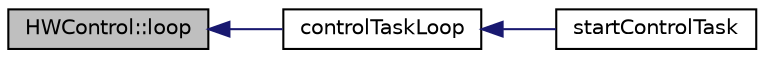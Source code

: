 digraph "HWControl::loop"
{
  edge [fontname="Helvetica",fontsize="10",labelfontname="Helvetica",labelfontsize="10"];
  node [fontname="Helvetica",fontsize="10",shape=record];
  rankdir="LR";
  Node56 [label="HWControl::loop",height=0.2,width=0.4,color="black", fillcolor="grey75", style="filled", fontcolor="black"];
  Node56 -> Node57 [dir="back",color="midnightblue",fontsize="10",style="solid",fontname="Helvetica"];
  Node57 [label="controlTaskLoop",height=0.2,width=0.4,color="black", fillcolor="white", style="filled",URL="$control_task_8h.html#a9c01f871ec7eabc978b3506e71e27c47"];
  Node57 -> Node58 [dir="back",color="midnightblue",fontsize="10",style="solid",fontname="Helvetica"];
  Node58 [label="startControlTask",height=0.2,width=0.4,color="black", fillcolor="white", style="filled",URL="$control_task_8h.html#ad330e905c3c283b4df2e4576696af3f2"];
}
